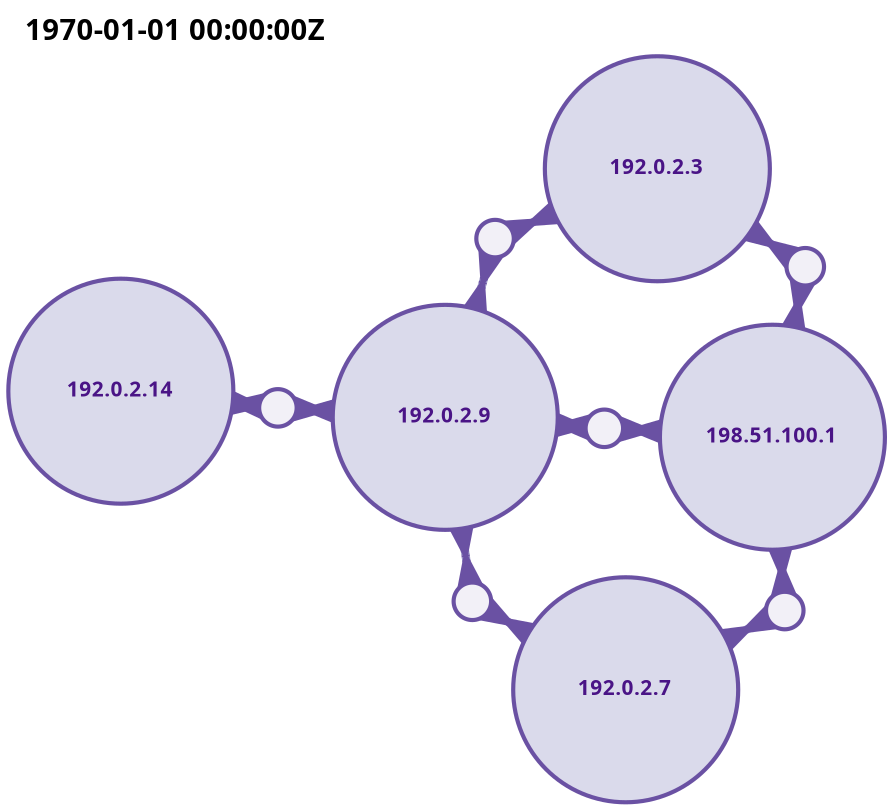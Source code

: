 graph G {
  graph [
    layout="neato"
    overlap=false
    label="1970-01-01 00:00:00Z"
    fontname="sans bold"
    labelloc=t
    labeljust=left
    outputorder=edgesfirst
  ];

  node [
    style=filled
    penwidth=2
    colorscheme=purples7
    color=6
    fontname="sans bold"
    fontsize=10
    fontcolor=7
  ];

  edge [
    len=1
    dir=both
    arrowhead=inv
    arrowtail=inv
    penwidth=4
    colorscheme=purples7
    color="6;0.1 : 5;0.1 : 4;0.1 : 5;0.1 : 6;0.2 : 5;0.1 : 4;0.1 : 5;0.1 : 6;0.1"
    labelfontname="sans bold"
    labelfontsize=8
    labelfontcolor=7
  ];

  // Routers

  "192.0.2.14" [label="192.0.2.14" shape=circle fillcolor=2 width=1.5];
  "192.0.2.3" [label="192.0.2.3" shape=circle fillcolor=2 width=1.5];
  "192.0.2.7" [label="192.0.2.7" shape=circle fillcolor=2 width=1.5];
  "192.0.2.9" [label="192.0.2.9" shape=circle fillcolor=2 width=1.5];
  "198.51.100.1" [label="198.51.100.1" shape=circle fillcolor=2 width=1.5];


  // Subnets

  "192.0.2.2/31" [label="" shape=circle fillcolor=1 width=0.25];
  "192.0.2.4/31" [label="" shape=circle fillcolor=1 width=0.25];
  "192.0.2.6/31" [label="" shape=circle fillcolor=1 width=0.25];
  "192.0.2.8/31" [label="" shape=circle fillcolor=1 width=0.25];
  "192.0.2.10/31" [label="" shape=circle fillcolor=1 width=0.25];
  "192.0.2.12/30" [label="" shape=circle fillcolor=1 width=0.25];


  // Incidences

  "192.0.2.14" -- "192.0.2.12/30";
  "192.0.2.3" -- "192.0.2.2/31";
  "192.0.2.3" -- "192.0.2.8/31";
  "192.0.2.7" -- "192.0.2.6/31";
  "192.0.2.7" -- "192.0.2.10/31";
  "192.0.2.9" -- "192.0.2.4/31";
  "192.0.2.9" -- "192.0.2.8/31";
  "192.0.2.9" -- "192.0.2.10/31";
  "192.0.2.9" -- "192.0.2.12/30";
  "198.51.100.1" -- "192.0.2.2/31";
  "198.51.100.1" -- "192.0.2.4/31";
  "198.51.100.1" -- "192.0.2.6/31";

}
